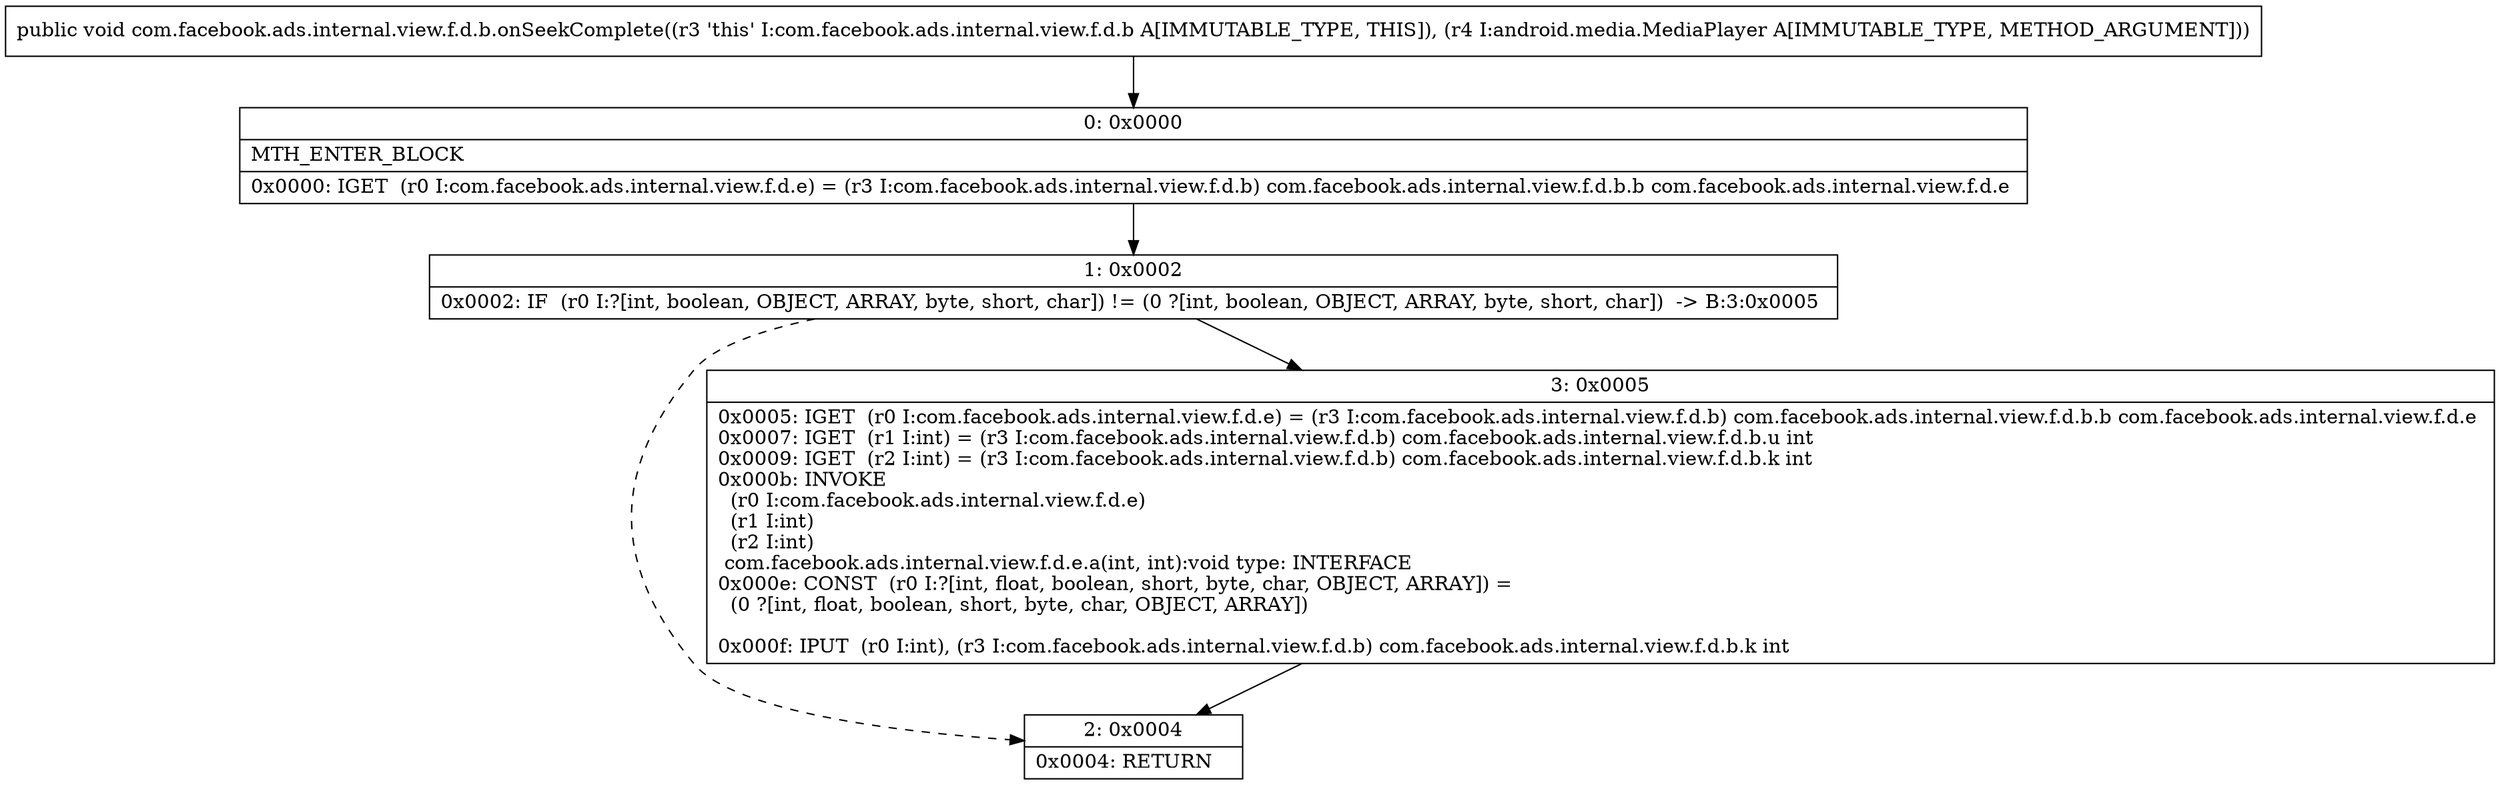 digraph "CFG forcom.facebook.ads.internal.view.f.d.b.onSeekComplete(Landroid\/media\/MediaPlayer;)V" {
Node_0 [shape=record,label="{0\:\ 0x0000|MTH_ENTER_BLOCK\l|0x0000: IGET  (r0 I:com.facebook.ads.internal.view.f.d.e) = (r3 I:com.facebook.ads.internal.view.f.d.b) com.facebook.ads.internal.view.f.d.b.b com.facebook.ads.internal.view.f.d.e \l}"];
Node_1 [shape=record,label="{1\:\ 0x0002|0x0002: IF  (r0 I:?[int, boolean, OBJECT, ARRAY, byte, short, char]) != (0 ?[int, boolean, OBJECT, ARRAY, byte, short, char])  \-\> B:3:0x0005 \l}"];
Node_2 [shape=record,label="{2\:\ 0x0004|0x0004: RETURN   \l}"];
Node_3 [shape=record,label="{3\:\ 0x0005|0x0005: IGET  (r0 I:com.facebook.ads.internal.view.f.d.e) = (r3 I:com.facebook.ads.internal.view.f.d.b) com.facebook.ads.internal.view.f.d.b.b com.facebook.ads.internal.view.f.d.e \l0x0007: IGET  (r1 I:int) = (r3 I:com.facebook.ads.internal.view.f.d.b) com.facebook.ads.internal.view.f.d.b.u int \l0x0009: IGET  (r2 I:int) = (r3 I:com.facebook.ads.internal.view.f.d.b) com.facebook.ads.internal.view.f.d.b.k int \l0x000b: INVOKE  \l  (r0 I:com.facebook.ads.internal.view.f.d.e)\l  (r1 I:int)\l  (r2 I:int)\l com.facebook.ads.internal.view.f.d.e.a(int, int):void type: INTERFACE \l0x000e: CONST  (r0 I:?[int, float, boolean, short, byte, char, OBJECT, ARRAY]) = \l  (0 ?[int, float, boolean, short, byte, char, OBJECT, ARRAY])\l \l0x000f: IPUT  (r0 I:int), (r3 I:com.facebook.ads.internal.view.f.d.b) com.facebook.ads.internal.view.f.d.b.k int \l}"];
MethodNode[shape=record,label="{public void com.facebook.ads.internal.view.f.d.b.onSeekComplete((r3 'this' I:com.facebook.ads.internal.view.f.d.b A[IMMUTABLE_TYPE, THIS]), (r4 I:android.media.MediaPlayer A[IMMUTABLE_TYPE, METHOD_ARGUMENT])) }"];
MethodNode -> Node_0;
Node_0 -> Node_1;
Node_1 -> Node_2[style=dashed];
Node_1 -> Node_3;
Node_3 -> Node_2;
}

